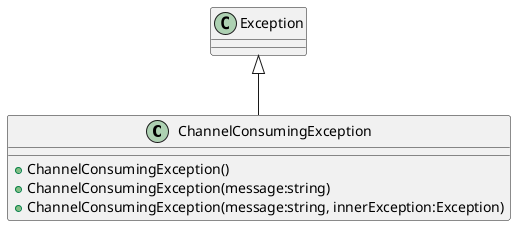 @startuml
class ChannelConsumingException {
    + ChannelConsumingException()
    + ChannelConsumingException(message:string)
    + ChannelConsumingException(message:string, innerException:Exception)
}
Exception <|-- ChannelConsumingException
@enduml
